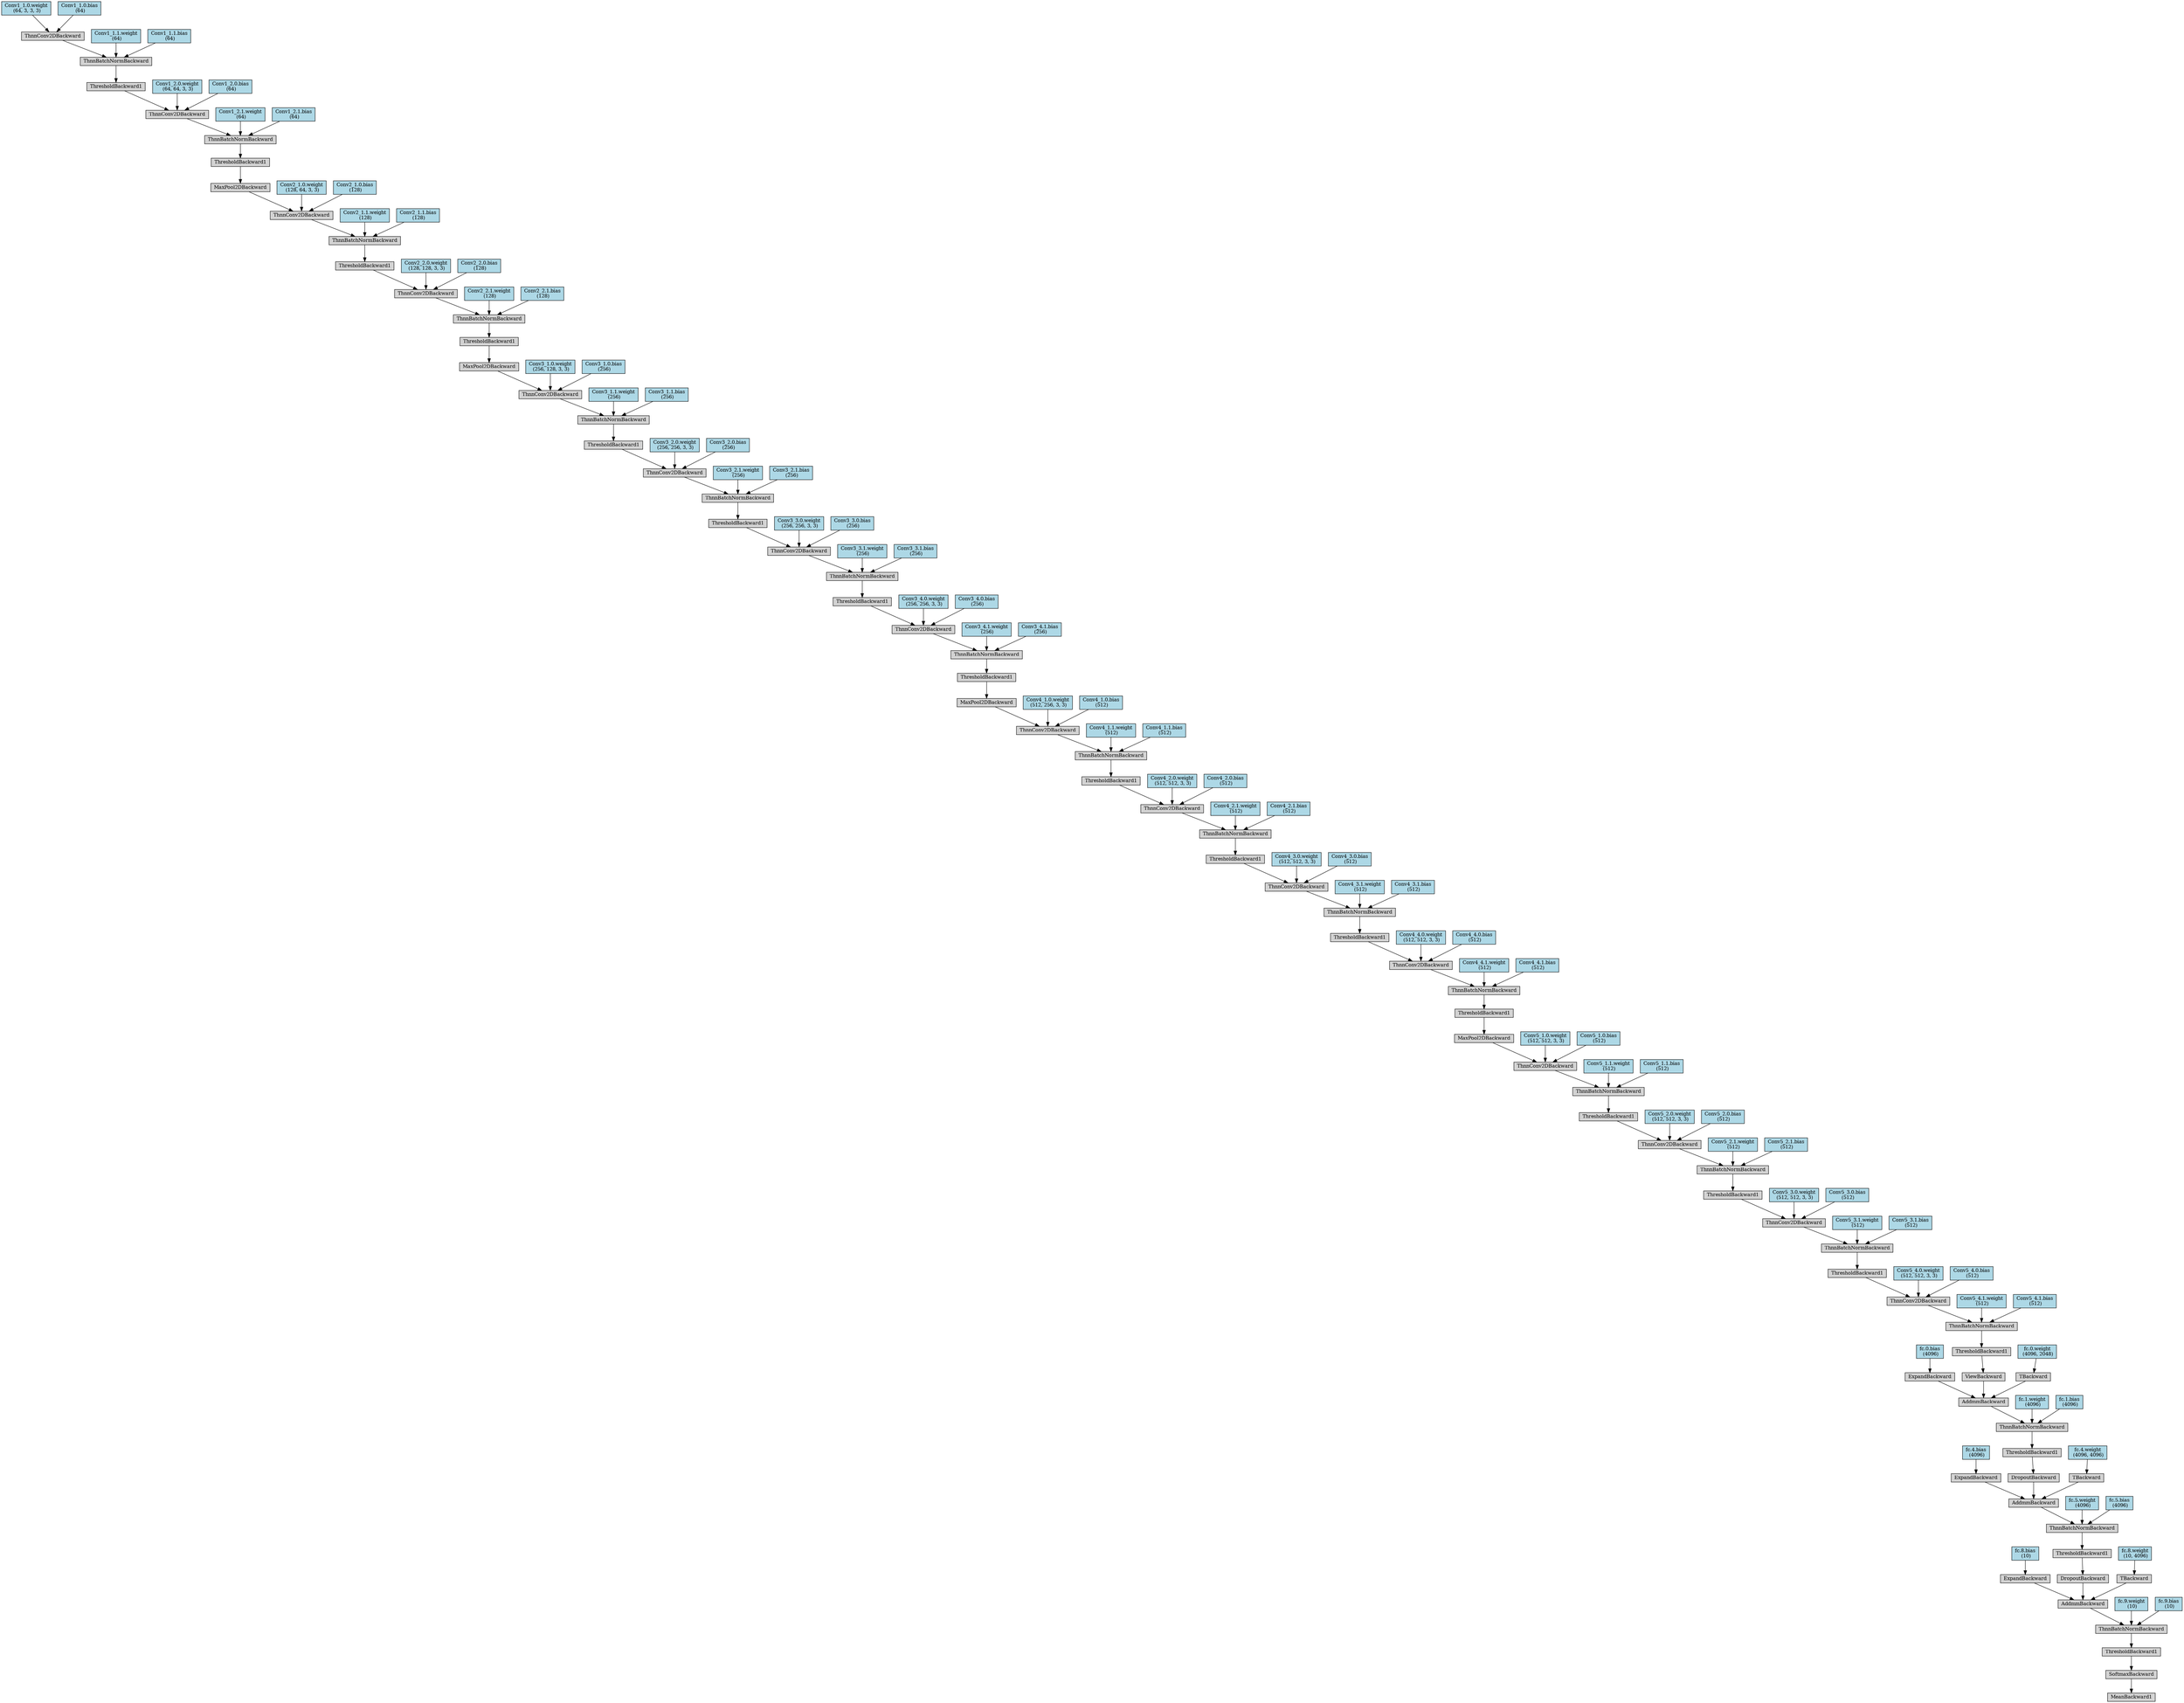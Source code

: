 digraph {
	graph [size="44.25,44.25"]
	node [align=left fontsize=12 height=0.2 ranksep=0.1 shape=box style=filled]
	2116276961352 [label=MeanBackward1]
	2116290438648 -> 2116276961352
	2116290438648 [label=SoftmaxBackward]
	2116276816584 -> 2116290438648
	2116276816584 [label=ThresholdBackward1]
	2116276814512 -> 2116276816584
	2116276814512 [label=ThnnBatchNormBackward]
	2116276963704 -> 2116276814512
	2116276963704 [label=AddmmBackward]
	2116276798800 -> 2116276963704
	2116276798800 [label=ExpandBackward]
	2116276961688 -> 2116276798800
	2116276961688 [label="fc.8.bias
 (10)" fillcolor=lightblue]
	2116077508312 -> 2116276963704
	2116077508312 [label=DropoutBackward]
	2116276961744 -> 2116077508312
	2116276961744 [label=ThresholdBackward1]
	2116276961856 -> 2116276961744
	2116276961856 [label=ThnnBatchNormBackward]
	2116276961968 -> 2116276961856
	2116276961968 [label=AddmmBackward]
	2116276962192 -> 2116276961968
	2116276962192 [label=ExpandBackward]
	2116276962360 -> 2116276962192
	2116276962360 [label="fc.4.bias
 (4096)" fillcolor=lightblue]
	2116077508648 -> 2116276961968
	2116077508648 [label=DropoutBackward]
	2116276962416 -> 2116077508648
	2116276962416 [label=ThresholdBackward1]
	2116276962528 -> 2116276962416
	2116276962528 [label=ThnnBatchNormBackward]
	2116276962640 -> 2116276962528
	2116276962640 [label=AddmmBackward]
	2116276962864 -> 2116276962640
	2116276962864 [label=ExpandBackward]
	2116276963088 -> 2116276962864
	2116276963088 [label="fc.0.bias
 (4096)" fillcolor=lightblue]
	2116276962920 -> 2116276962640
	2116276962920 [label=ViewBackward]
	2116276963144 -> 2116276962920
	2116276963144 [label=ThresholdBackward1]
	2116276963256 -> 2116276963144
	2116276963256 [label=ThnnBatchNormBackward]
	2116276963368 -> 2116276963256
	2116276963368 [label=ThnnConv2DBackward]
	2116276812656 -> 2116276963368
	2116276812656 [label=ThresholdBackward1]
	2116276812880 -> 2116276812656
	2116276812880 [label=ThnnBatchNormBackward]
	2116276812992 -> 2116276812880
	2116276812992 [label=ThnnConv2DBackward]
	2116276813216 -> 2116276812992
	2116276813216 [label=ThresholdBackward1]
	2116276813440 -> 2116276813216
	2116276813440 [label=ThnnBatchNormBackward]
	2116276813552 -> 2116276813440
	2116276813552 [label=ThnnConv2DBackward]
	2116276813776 -> 2116276813552
	2116276813776 [label=ThresholdBackward1]
	2116276772032 -> 2116276813776
	2116276772032 [label=ThnnBatchNormBackward]
	2116276772592 -> 2116276772032
	2116276772592 [label=ThnnConv2DBackward]
	2116276771248 -> 2116276772592
	2116276771248 [label=MaxPool2DBackward]
	2116276772256 -> 2116276771248
	2116276772256 [label=ThresholdBackward1]
	2116276771360 -> 2116276772256
	2116276771360 [label=ThnnBatchNormBackward]
	2116276973520 -> 2116276771360
	2116276973520 [label=ThnnConv2DBackward]
	2116276973464 -> 2116276973520
	2116276973464 [label=ThresholdBackward1]
	2116276876120 -> 2116276973464
	2116276876120 [label=ThnnBatchNormBackward]
	2116276876344 -> 2116276876120
	2116276876344 [label=ThnnConv2DBackward]
	2116276876792 -> 2116276876344
	2116276876792 [label=ThresholdBackward1]
	2116276879088 -> 2116276876792
	2116276879088 [label=ThnnBatchNormBackward]
	2116276879312 -> 2116276879088
	2116276879312 [label=ThnnConv2DBackward]
	2116276877352 -> 2116276879312
	2116276877352 [label=ThresholdBackward1]
	2116276877688 -> 2116276877352
	2116276877688 [label=ThnnBatchNormBackward]
	2116276877912 -> 2116276877688
	2116276877912 [label=ThnnConv2DBackward]
	2116276878248 -> 2116276877912
	2116276878248 [label=MaxPool2DBackward]
	2116276878696 -> 2116276878248
	2116276878696 [label=ThresholdBackward1]
	2116276875504 -> 2116276878696
	2116276875504 [label=ThnnBatchNormBackward]
	2116276835104 -> 2116276875504
	2116276835104 [label=ThnnConv2DBackward]
	2116276835888 -> 2116276835104
	2116276835888 [label=ThresholdBackward1]
	2116276836280 -> 2116276835888
	2116276836280 [label=ThnnBatchNormBackward]
	2116276837400 -> 2116276836280
	2116276837400 [label=ThnnConv2DBackward]
	2116276838072 -> 2116276837400
	2116276838072 [label=ThresholdBackward1]
	2116276850360 -> 2116276838072
	2116276850360 [label=ThnnBatchNormBackward]
	2116276850640 -> 2116276850360
	2116276850640 [label=ThnnConv2DBackward]
	2116276849296 -> 2116276850640
	2116276849296 [label=ThresholdBackward1]
	2116276849632 -> 2116276849296
	2116276849632 [label=ThnnBatchNormBackward]
	2116276849912 -> 2116276849632
	2116276849912 [label=ThnnConv2DBackward]
	2116276846888 -> 2116276849912
	2116276846888 [label=MaxPool2DBackward]
	2116276847168 -> 2116276846888
	2116276847168 [label=ThresholdBackward1]
	2116276847560 -> 2116276847168
	2116276847560 [label=ThnnBatchNormBackward]
	2116276847728 -> 2116276847560
	2116276847728 [label=ThnnConv2DBackward]
	2116276848288 -> 2116276847728
	2116276848288 [label=ThresholdBackward1]
	2116276848680 -> 2116276848288
	2116276848680 [label=ThnnBatchNormBackward]
	2116276848904 -> 2116276848680
	2116276848904 [label=ThnnConv2DBackward]
	2116276850248 -> 2116276848904
	2116276850248 [label=MaxPool2DBackward]
	2116276714240 -> 2116276850248
	2116276714240 [label=ThresholdBackward1]
	2116276714464 -> 2116276714240
	2116276714464 [label=ThnnBatchNormBackward]
	2116276714632 -> 2116276714464
	2116276714632 [label=ThnnConv2DBackward]
	2116276715248 -> 2116276714632
	2116276715248 [label=ThresholdBackward1]
	2116276712056 -> 2116276715248
	2116276712056 [label=ThnnBatchNormBackward]
	2116276712504 -> 2116276712056
	2116276712504 [label=ThnnConv2DBackward]
	2116276713400 -> 2116276712504
	2116276713400 [label="Conv1_1.0.weight
 (64, 3, 3, 3)" fillcolor=lightblue]
	2116276713624 -> 2116276712504
	2116276713624 [label="Conv1_1.0.bias
 (64)" fillcolor=lightblue]
	2116276712728 -> 2116276712056
	2116276712728 [label="Conv1_1.1.weight
 (64)" fillcolor=lightblue]
	2116276712952 -> 2116276712056
	2116276712952 [label="Conv1_1.1.bias
 (64)" fillcolor=lightblue]
	2116276715472 -> 2116276714632
	2116276715472 [label="Conv1_2.0.weight
 (64, 64, 3, 3)" fillcolor=lightblue]
	2116276711608 -> 2116276714632
	2116276711608 [label="Conv1_2.0.bias
 (64)" fillcolor=lightblue]
	2116276714688 -> 2116276714464
	2116276714688 [label="Conv1_2.1.weight
 (64)" fillcolor=lightblue]
	2116276714856 -> 2116276714464
	2116276714856 [label="Conv1_2.1.bias
 (64)" fillcolor=lightblue]
	2116276850472 -> 2116276848904
	2116276850472 [label="Conv2_1.0.weight
 (128, 64, 3, 3)" fillcolor=lightblue]
	2116276713960 -> 2116276848904
	2116276713960 [label="Conv2_1.0.bias
 (128)" fillcolor=lightblue]
	2116276848960 -> 2116276848680
	2116276848960 [label="Conv2_1.1.weight
 (128)" fillcolor=lightblue]
	2116276849128 -> 2116276848680
	2116276849128 [label="Conv2_1.1.bias
 (128)" fillcolor=lightblue]
	2116276848400 -> 2116276847728
	2116276848400 [label="Conv2_2.0.weight
 (128, 128, 3, 3)" fillcolor=lightblue]
	2116276848512 -> 2116276847728
	2116276848512 [label="Conv2_2.0.bias
 (128)" fillcolor=lightblue]
	2116276847952 -> 2116276847560
	2116276847952 [label="Conv2_2.1.weight
 (128)" fillcolor=lightblue]
	2116276848008 -> 2116276847560
	2116276848008 [label="Conv2_2.1.bias
 (128)" fillcolor=lightblue]
	2116276847000 -> 2116276849912
	2116276847000 [label="Conv3_1.0.weight
 (256, 128, 3, 3)" fillcolor=lightblue]
	2116276849968 -> 2116276849912
	2116276849968 [label="Conv3_1.0.bias
 (256)" fillcolor=lightblue]
	2116276850024 -> 2116276849632
	2116276850024 [label="Conv3_1.1.weight
 (256)" fillcolor=lightblue]
	2116276846664 -> 2116276849632
	2116276846664 [label="Conv3_1.1.bias
 (256)" fillcolor=lightblue]
	2116276849408 -> 2116276850640
	2116276849408 [label="Conv3_2.0.weight
 (256, 256, 3, 3)" fillcolor=lightblue]
	2116276849464 -> 2116276850640
	2116276849464 [label="Conv3_2.0.bias
 (256)" fillcolor=lightblue]
	2116276850584 -> 2116276850360
	2116276850584 [label="Conv3_2.1.weight
 (256)" fillcolor=lightblue]
	2116276850304 -> 2116276850360
	2116276850304 [label="Conv3_2.1.bias
 (256)" fillcolor=lightblue]
	2116276838184 -> 2116276837400
	2116276838184 [label="Conv3_3.0.weight
 (256, 256, 3, 3)" fillcolor=lightblue]
	2116276850528 -> 2116276837400
	2116276850528 [label="Conv3_3.0.bias
 (256)" fillcolor=lightblue]
	2116276837624 -> 2116276836280
	2116276837624 [label="Conv3_3.1.weight
 (256)" fillcolor=lightblue]
	2116276837848 -> 2116276836280
	2116276837848 [label="Conv3_3.1.bias
 (256)" fillcolor=lightblue]
	2116276835720 -> 2116276835104
	2116276835720 [label="Conv3_4.0.weight
 (256, 256, 3, 3)" fillcolor=lightblue]
	2116276836616 -> 2116276835104
	2116276836616 [label="Conv3_4.0.bias
 (256)" fillcolor=lightblue]
	2116276834992 -> 2116276875504
	2116276834992 [label="Conv3_4.1.weight
 (256)" fillcolor=lightblue]
	2116276835552 -> 2116276875504
	2116276835552 [label="Conv3_4.1.bias
 (256)" fillcolor=lightblue]
	2116276878360 -> 2116276877912
	2116276878360 [label="Conv4_1.0.weight
 (512, 256, 3, 3)" fillcolor=lightblue]
	2116276878472 -> 2116276877912
	2116276878472 [label="Conv4_1.0.bias
 (512)" fillcolor=lightblue]
	2116276878024 -> 2116276877688
	2116276878024 [label="Conv4_1.1.weight
 (512)" fillcolor=lightblue]
	2116276878080 -> 2116276877688
	2116276878080 [label="Conv4_1.1.bias
 (512)" fillcolor=lightblue]
	2116276877408 -> 2116276879312
	2116276877408 [label="Conv4_2.0.weight
 (512, 512, 3, 3)" fillcolor=lightblue]
	2116276875560 -> 2116276879312
	2116276875560 [label="Conv4_2.0.bias
 (512)" fillcolor=lightblue]
	2116276877016 -> 2116276879088
	2116276877016 [label="Conv4_2.1.weight
 (512)" fillcolor=lightblue]
	2116276877128 -> 2116276879088
	2116276877128 [label="Conv4_2.1.bias
 (512)" fillcolor=lightblue]
	2116276876904 -> 2116276876344
	2116276876904 [label="Conv4_3.0.weight
 (512, 512, 3, 3)" fillcolor=lightblue]
	2116276878864 -> 2116276876344
	2116276878864 [label="Conv4_3.0.bias
 (512)" fillcolor=lightblue]
	2116276876456 -> 2116276876120
	2116276876456 [label="Conv4_3.1.weight
 (512)" fillcolor=lightblue]
	2116276876568 -> 2116276876120
	2116276876568 [label="Conv4_3.1.bias
 (512)" fillcolor=lightblue]
	2116276875784 -> 2116276973520
	2116276875784 [label="Conv4_4.0.weight
 (512, 512, 3, 3)" fillcolor=lightblue]
	2116276875896 -> 2116276973520
	2116276875896 [label="Conv4_4.0.bias
 (512)" fillcolor=lightblue]
	2116276973408 -> 2116276771360
	2116276973408 [label="Conv4_4.1.weight
 (512)" fillcolor=lightblue]
	2116276973296 -> 2116276771360
	2116276973296 [label="Conv4_4.1.bias
 (512)" fillcolor=lightblue]
	2116276772816 -> 2116276772592
	2116276772816 [label="Conv5_1.0.weight
 (512, 512, 3, 3)" fillcolor=lightblue]
	2116276771920 -> 2116276772592
	2116276771920 [label="Conv5_1.0.bias
 (512)" fillcolor=lightblue]
	2116276772480 -> 2116276772032
	2116276772480 [label="Conv5_1.1.weight
 (512)" fillcolor=lightblue]
	2116276771696 -> 2116276772032
	2116276771696 [label="Conv5_1.1.bias
 (512)" fillcolor=lightblue]
	2116276770968 -> 2116276813552
	2116276770968 [label="Conv5_2.0.weight
 (512, 512, 3, 3)" fillcolor=lightblue]
	2116276771024 -> 2116276813552
	2116276771024 [label="Conv5_2.0.bias
 (512)" fillcolor=lightblue]
	2116276813608 -> 2116276813440
	2116276813608 [label="Conv5_2.1.weight
 (512)" fillcolor=lightblue]
	2116276813664 -> 2116276813440
	2116276813664 [label="Conv5_2.1.bias
 (512)" fillcolor=lightblue]
	2116276813272 -> 2116276812992
	2116276813272 [label="Conv5_3.0.weight
 (512, 512, 3, 3)" fillcolor=lightblue]
	2116276813328 -> 2116276812992
	2116276813328 [label="Conv5_3.0.bias
 (512)" fillcolor=lightblue]
	2116276813048 -> 2116276812880
	2116276813048 [label="Conv5_3.1.weight
 (512)" fillcolor=lightblue]
	2116276813104 -> 2116276812880
	2116276813104 [label="Conv5_3.1.bias
 (512)" fillcolor=lightblue]
	2116276812712 -> 2116276963368
	2116276812712 [label="Conv5_4.0.weight
 (512, 512, 3, 3)" fillcolor=lightblue]
	2116276812768 -> 2116276963368
	2116276812768 [label="Conv5_4.0.bias
 (512)" fillcolor=lightblue]
	2116276812544 -> 2116276963256
	2116276812544 [label="Conv5_4.1.weight
 (512)" fillcolor=lightblue]
	2116276812488 -> 2116276963256
	2116276812488 [label="Conv5_4.1.bias
 (512)" fillcolor=lightblue]
	2116276962976 -> 2116276962640
	2116276962976 [label=TBackward]
	2116276963200 -> 2116276962976
	2116276963200 [label="fc.0.weight
 (4096, 2048)" fillcolor=lightblue]
	2116276962696 -> 2116276962528
	2116276962696 [label="fc.1.weight
 (4096)" fillcolor=lightblue]
	2116276962752 -> 2116276962528
	2116276962752 [label="fc.1.bias
 (4096)" fillcolor=lightblue]
	2116276962248 -> 2116276961968
	2116276962248 [label=TBackward]
	2116276962472 -> 2116276962248
	2116276962472 [label="fc.4.weight
 (4096, 4096)" fillcolor=lightblue]
	2116276962024 -> 2116276961856
	2116276962024 [label="fc.5.weight
 (4096)" fillcolor=lightblue]
	2116276962080 -> 2116276961856
	2116276962080 [label="fc.5.bias
 (4096)" fillcolor=lightblue]
	2116276961576 -> 2116276963704
	2116276961576 [label=TBackward]
	2116276961800 -> 2116276961576
	2116276961800 [label="fc.8.weight
 (10, 4096)" fillcolor=lightblue]
	2116276963480 -> 2116276814512
	2116276963480 [label="fc.9.weight
 (10)" fillcolor=lightblue]
	2116276963648 -> 2116276814512
	2116276963648 [label="fc.9.bias
 (10)" fillcolor=lightblue]
}
